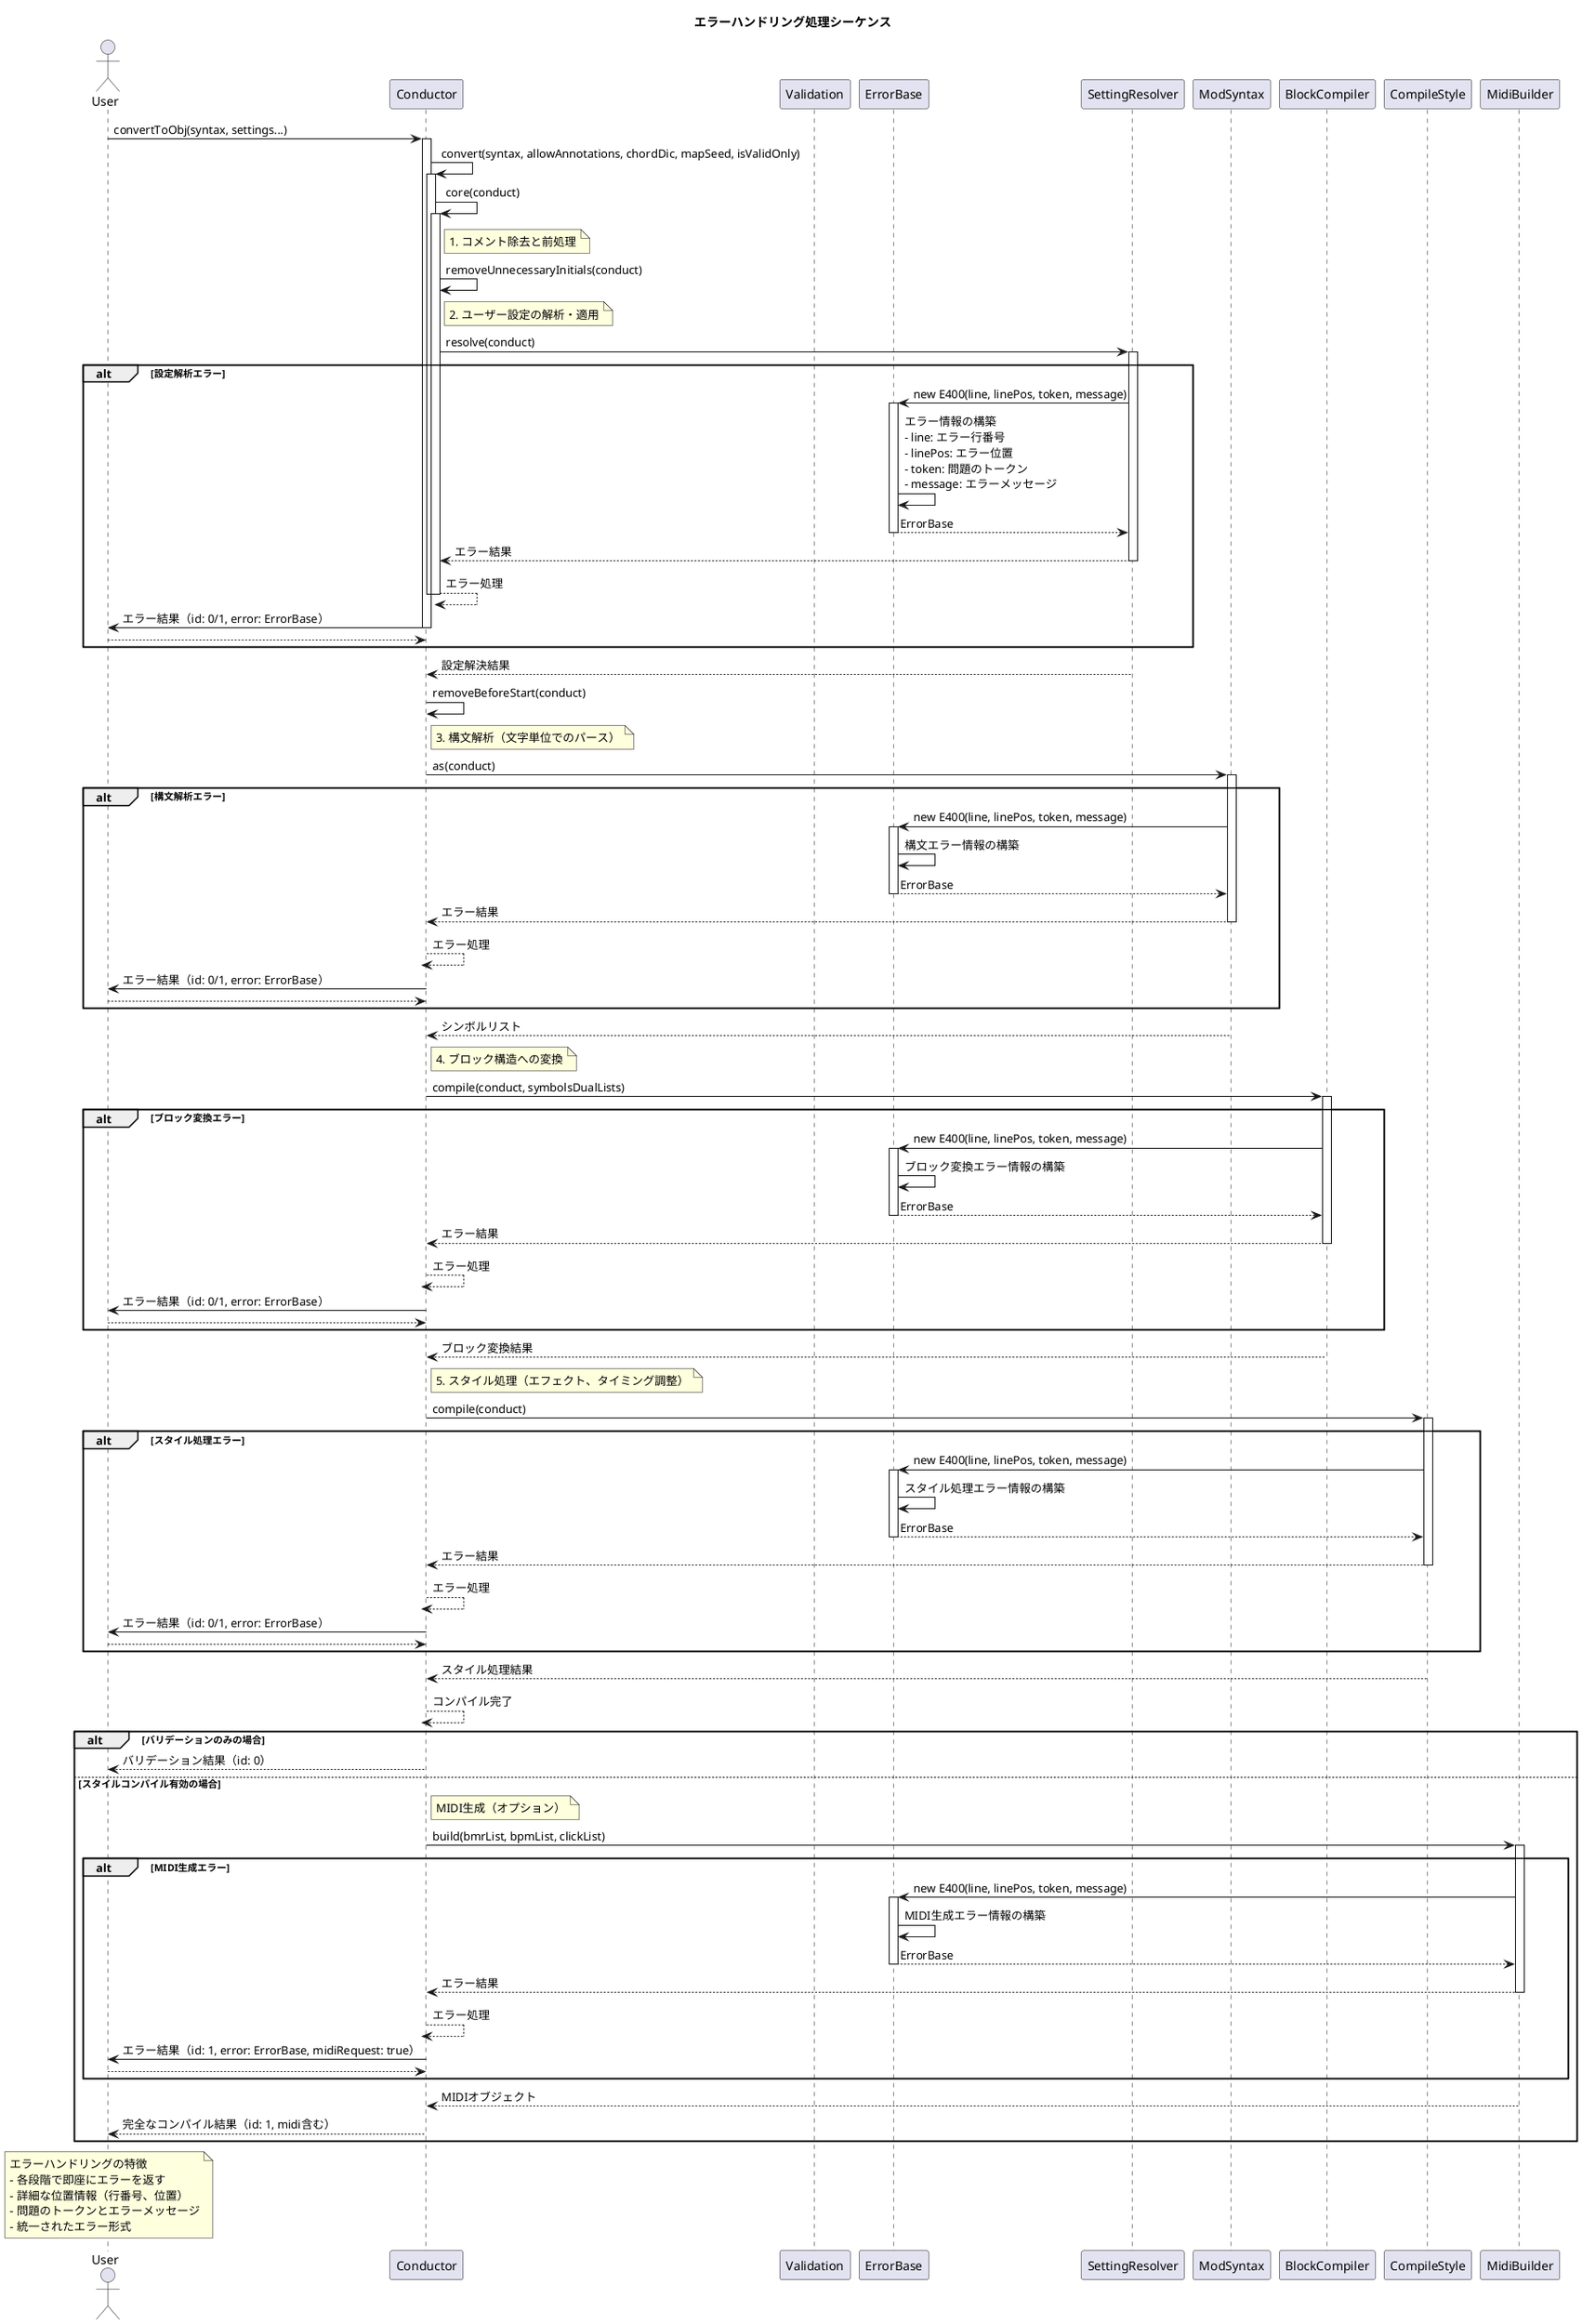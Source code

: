 @startuml error-handling
title エラーハンドリング処理シーケンス

actor User as U
participant "Conductor" as C
participant "Validation" as V
participant "ErrorBase" as E
participant "SettingResolver" as SR
participant "ModSyntax" as MS
participant "BlockCompiler" as BC
participant "CompileStyle" as CS
participant "MidiBuilder" as MB

U -> C: convertToObj(syntax, settings...)
activate C

C -> C: convert(syntax, allowAnnotations, chordDic, mapSeed, isValidOnly)
activate C

C -> C: core(conduct)
activate C

note right of C: 1. コメント除去と前処理
C -> C: removeUnnecessaryInitials(conduct)

note right of C: 2. ユーザー設定の解析・適用
C -> SR: resolve(conduct)
activate SR

alt 設定解析エラー
    SR -> E: new E400(line, linePos, token, message)
    activate E
    E -> E: エラー情報の構築\n- line: エラー行番号\n- linePos: エラー位置\n- token: 問題のトークン\n- message: エラーメッセージ
    E --> SR: ErrorBase
    deactivate E
    SR --> C: エラー結果
    deactivate SR
    
    C --> C: エラー処理
    deactivate C
    deactivate C
    
    C -> U: エラー結果（id: 0/1, error: ErrorBase）
    deactivate C
    return
end

SR --> C: 設定解決結果
deactivate SR

C -> C: removeBeforeStart(conduct)

note right of C: 3. 構文解析（文字単位でのパース）
C -> MS: as(conduct)
activate MS

alt 構文解析エラー
    MS -> E: new E400(line, linePos, token, message)
    activate E
    E -> E: 構文エラー情報の構築
    E --> MS: ErrorBase
    deactivate E
    MS --> C: エラー結果
    deactivate MS
    
    C --> C: エラー処理
    deactivate C
    deactivate C
    
    C -> U: エラー結果（id: 0/1, error: ErrorBase）
    deactivate C
    return
end

MS --> C: シンボルリスト
deactivate MS

note right of C: 4. ブロック構造への変換
C -> BC: compile(conduct, symbolsDualLists)
activate BC

alt ブロック変換エラー
    BC -> E: new E400(line, linePos, token, message)
    activate E
    E -> E: ブロック変換エラー情報の構築
    E --> BC: ErrorBase
    deactivate E
    BC --> C: エラー結果
    deactivate BC
    
    C --> C: エラー処理
    deactivate C
    deactivate C
    
    C -> U: エラー結果（id: 0/1, error: ErrorBase）
    deactivate C
    return
end

BC --> C: ブロック変換結果
deactivate BC

note right of C: 5. スタイル処理（エフェクト、タイミング調整）
C -> CS: compile(conduct)
activate CS

alt スタイル処理エラー
    CS -> E: new E400(line, linePos, token, message)
    activate E
    E -> E: スタイル処理エラー情報の構築
    E --> CS: ErrorBase
    deactivate E
    CS --> C: エラー結果
    deactivate CS
    
    C --> C: エラー処理
    deactivate C
    deactivate C
    
    C -> U: エラー結果（id: 0/1, error: ErrorBase）
    deactivate C
    return
end

CS --> C: スタイル処理結果
deactivate CS

C --> C: コンパイル完了
deactivate C

alt バリデーションのみの場合
    C --> U: バリデーション結果（id: 0）
else スタイルコンパイル有効の場合
    note right of C: MIDI生成（オプション）
    C -> MB: build(bmrList, bpmList, clickList)
    activate MB
    
    alt MIDI生成エラー
        MB -> E: new E400(line, linePos, token, message)
        activate E
        E -> E: MIDI生成エラー情報の構築
        E --> MB: ErrorBase
        deactivate E
        MB --> C: エラー結果
        deactivate MB
        
        C --> C: エラー処理
        deactivate C
        deactivate C
        
        C -> U: エラー結果（id: 1, error: ErrorBase, midiRequest: true）
        deactivate C
        return
    end
    
    MB --> C: MIDIオブジェクト
    deactivate MB
    
    C --> U: 完全なコンパイル結果（id: 1, midi含む）
end

deactivate C
deactivate C

note over U: エラーハンドリングの特徴\n- 各段階で即座にエラーを返す\n- 詳細な位置情報（行番号、位置）\n- 問題のトークンとエラーメッセージ\n- 統一されたエラー形式

@enduml 